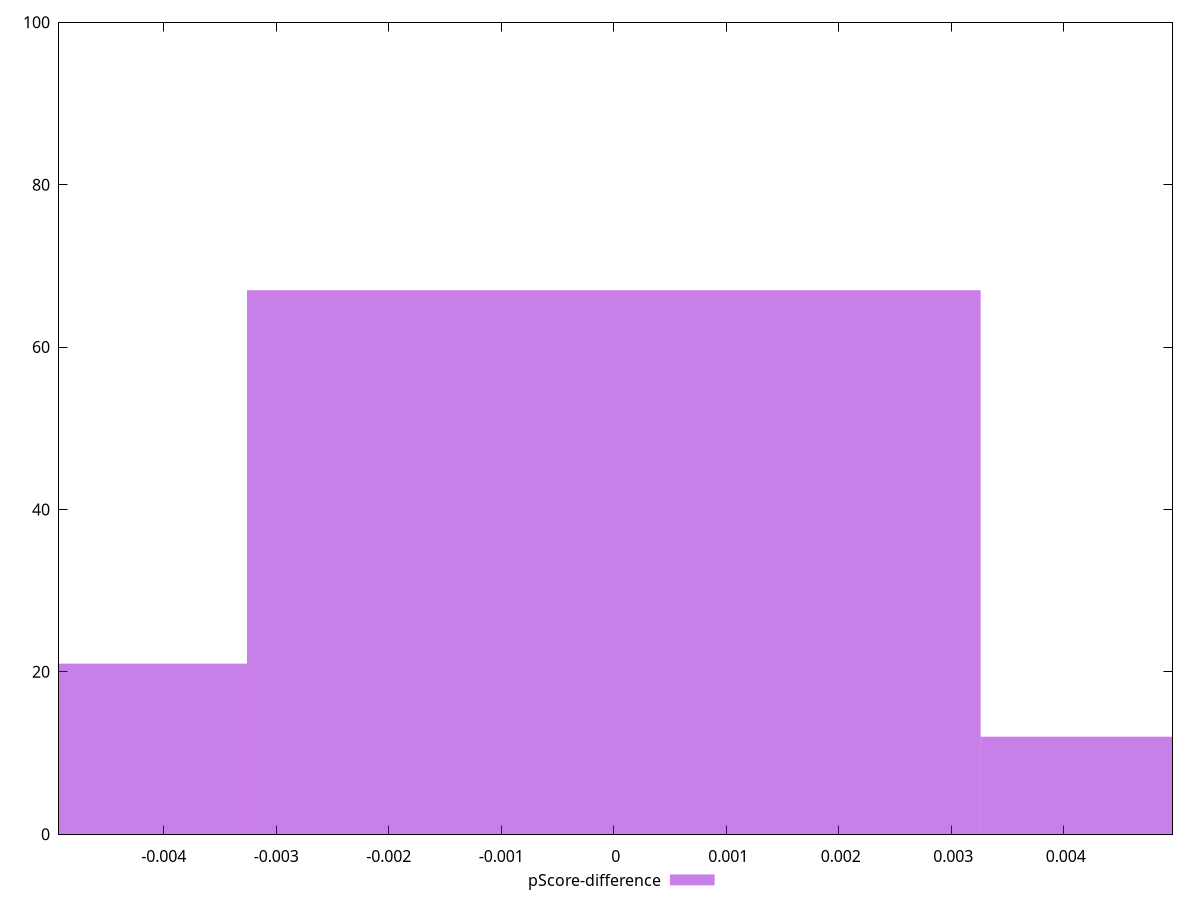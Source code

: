 reset

$pScoreDifference <<EOF
0 67
-0.006520866197904323 21
0.006520866197904323 12
EOF

set key outside below
set boxwidth 0.006520866197904323
set xrange [-0.004931016039497846:0.0049655318718396235]
set yrange [0:100]
set trange [0:100]
set style fill transparent solid 0.5 noborder
set terminal svg size 640, 490 enhanced background rgb 'white'
set output "report_00017_2021-02-10T15-08-03.406Z/max-potential-fid/samples/pages/pScore-difference/histogram.svg"

plot $pScoreDifference title "pScore-difference" with boxes

reset
